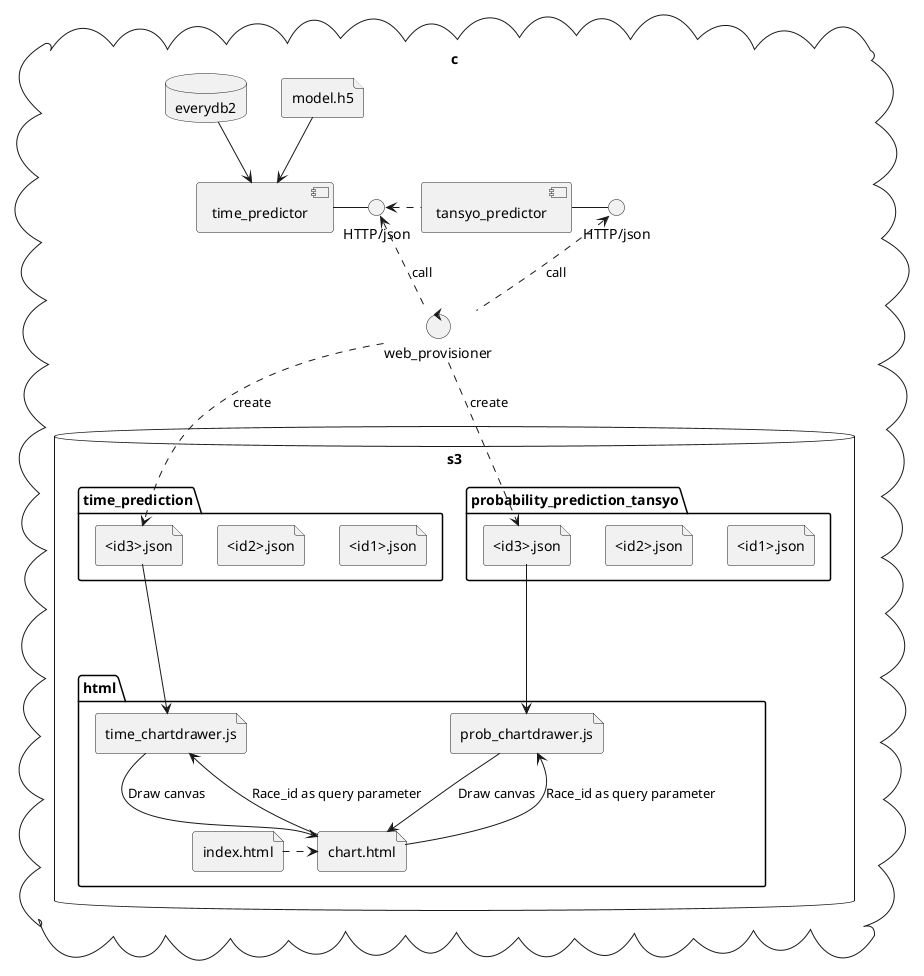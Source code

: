 @startuml

cloud c {
    database s3 {
        folder html {
            file "index.html" as index
            file "time_chartdrawer.js" as tjs
            file "prob_chartdrawer.js" as pjs
            file "chart.html" as chart
            index .> chart
            tjs --> chart  : Draw canvas
            chart -up-> tjs  : Race_id as query parameter

            pjs --> chart  : Draw canvas
            chart -up-> pjs  : Race_id as query parameter

        }

        folder time_prediction {
            file "<id1>.json" as tp1
            file "<id2>.json" as tp2
            file "<id3>.json" as tp3
        } 

        folder probability_prediction_tansyo {
            file "<id1>.json" as pp1
            file "<id2>.json" as pp2
            file "<id3>.json" as pp3
        } 
    }

    file "model.h5" as model
    database everydb2
    control web_provisioner 

    component tansyo_predictor
    interface "HTTP/json" as tanp_i

    component time_predictor
    interface "HTTP/json" as tp_i

    tansyo_predictor - tanp_i
    tansyo_predictor .left.> tp_i

    time_predictor - tp_i
    everydb2 --> time_predictor 
    model --> time_predictor

    tp3 ---> tjs
    pp3 ---> pjs

    web_provisioner .up.> tp_i : call
    web_provisioner .up.> tanp_i : call
    web_provisioner ..> tp3 : create
    web_provisioner ..> pp3 : create
}

@enduml